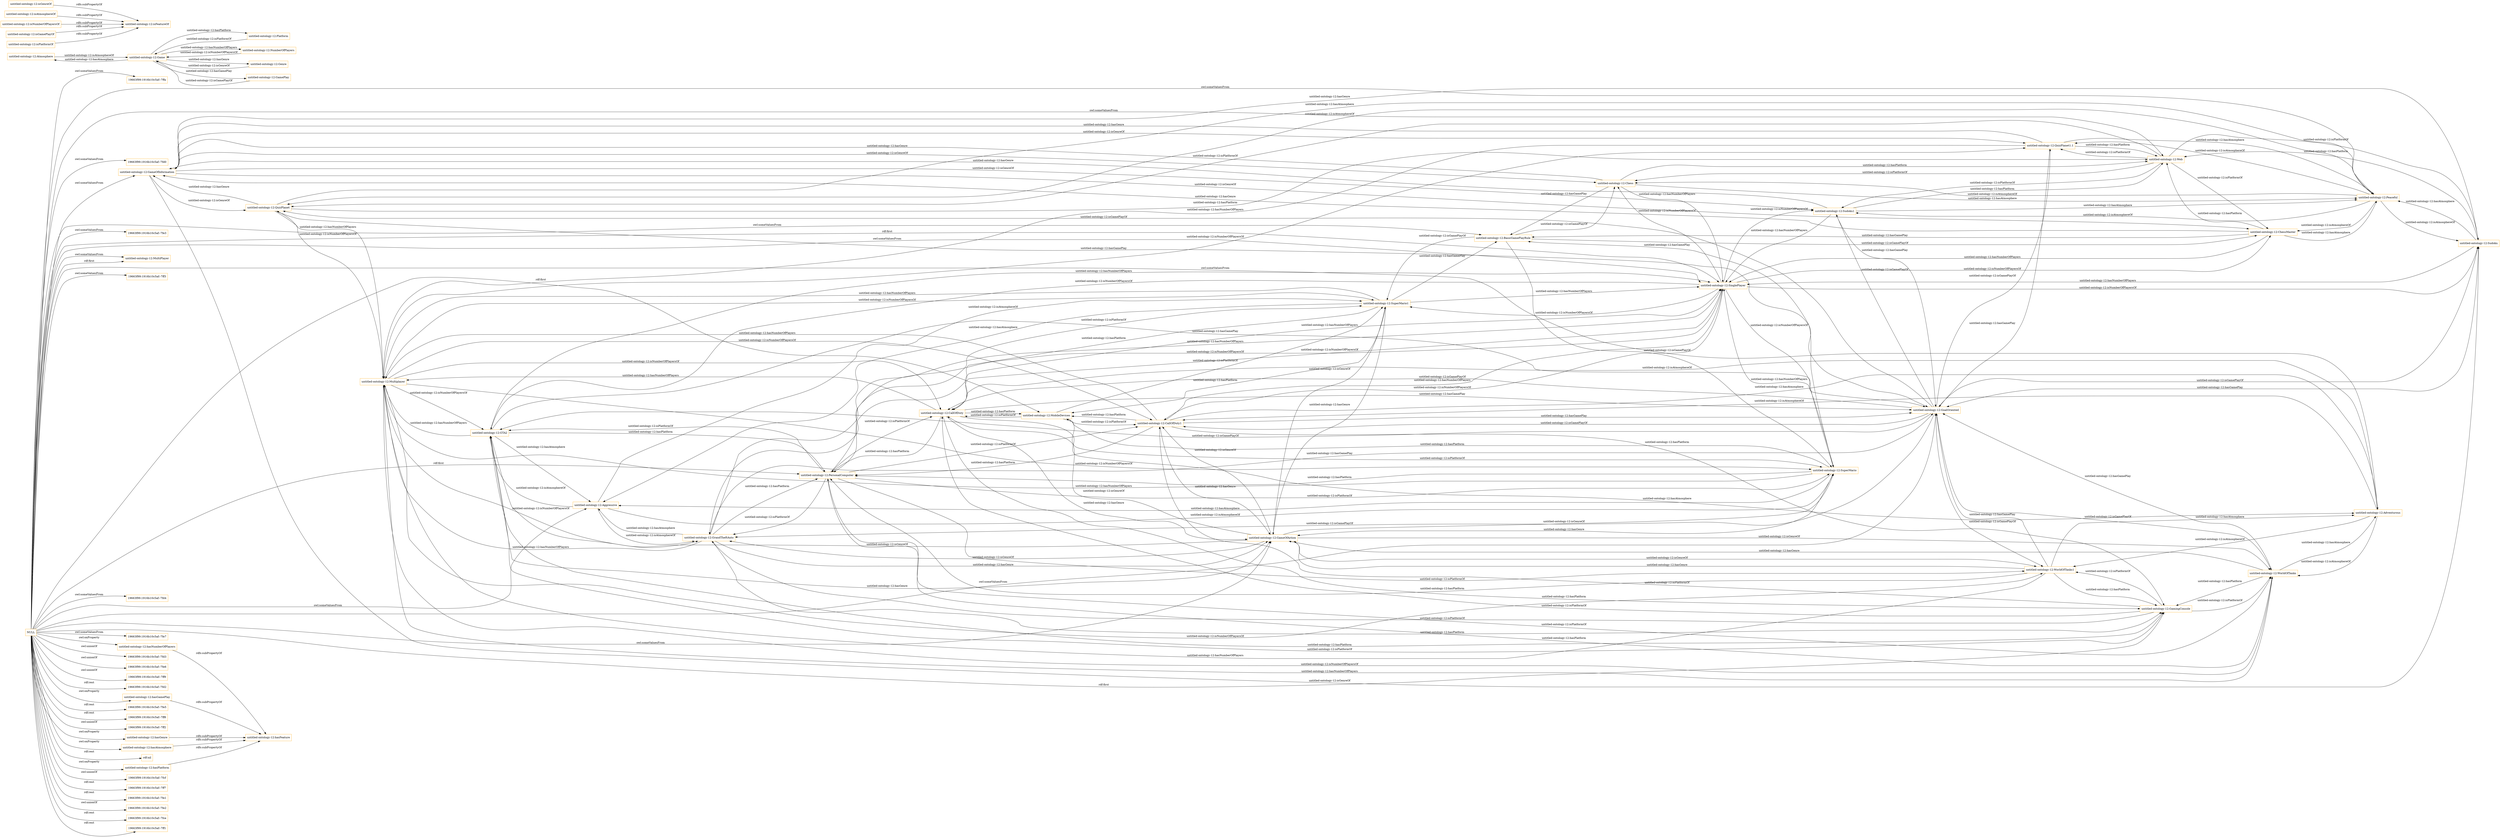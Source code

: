 digraph ar2dtool_diagram { 
rankdir=LR;
size="1501"
node [shape = rectangle, color="orange"]; "19663f99:1916b10c5af:-7ffa" "untitled-ontology-12:GameOfInformation" "untitled-ontology-12:Peaceful" "19663f99:1916b10c5af:-7fd0" "untitled-ontology-12:Atmosphere" "untitled-ontology-12:BasicGamePlayRule" "untitled-ontology-12:Platform" "untitled-ontology-12:QuizPlanet" "untitled-ontology-12:Web" "19663f99:1916b10c5af:-7fe3" "untitled-ontology-12:NumberOfPlayers" "untitled-ontology-12:MobileDevices" "untitled-ontology-12:Genre" "untitled-ontology-12:Aggressive" "untitled-ontology-12:Game" "untitled-ontology-12:GamePlay" "untitled-ontology-12:MultiPlayer" "untitled-ontology-12:CallOfDuty" "untitled-ontology-12:Sudoku" "untitled-ontology-12:Chess" "untitled-ontology-12:GoalOriented" "19663f99:1916b10c5af:-7ff3" "untitled-ontology-12:GrandTheftAuto" "untitled-ontology-12:Adventurous" "untitled-ontology-12:GamingConsole" "19663f99:1916b10c5af:-7fd4" "untitled-ontology-12:SinglePlayer" "untitled-ontology-12:GameOfAction" "untitled-ontology-12:PersonalComputer" "untitled-ontology-12:WorldOfTanks" "19663f99:1916b10c5af:-7fe7" "untitled-ontology-12:SuperMario" ; /*classes style*/
	"NULL" -> "untitled-ontology-12:hasPlatform" [ label = "owl:onProperty" ];
	"NULL" -> "untitled-ontology-12:Adventurous" [ label = "owl:someValuesFrom" ];
	"NULL" -> "19663f99:1916b10c5af:-7fd3" [ label = "owl:unionOf" ];
	"NULL" -> "19663f99:1916b10c5af:-7fe6" [ label = "owl:unionOf" ];
	"NULL" -> "untitled-ontology-12:Peaceful" [ label = "owl:someValuesFrom" ];
	"NULL" -> "19663f99:1916b10c5af:-7ff9" [ label = "owl:unionOf" ];
	"NULL" -> "untitled-ontology-12:MultiPlayer" [ label = "owl:someValuesFrom" ];
	"NULL" -> "untitled-ontology-12:Web" [ label = "owl:someValuesFrom" ];
	"NULL" -> "19663f99:1916b10c5af:-7fd2" [ label = "rdf:rest" ];
	"NULL" -> "untitled-ontology-12:MultiPlayer" [ label = "rdf:first" ];
	"NULL" -> "untitled-ontology-12:hasNumberOfPlayers" [ label = "owl:onProperty" ];
	"NULL" -> "19663f99:1916b10c5af:-7fe5" [ label = "rdf:rest" ];
	"NULL" -> "untitled-ontology-12:GameOfInformation" [ label = "owl:someValuesFrom" ];
	"NULL" -> "19663f99:1916b10c5af:-7ff8" [ label = "rdf:rest" ];
	"NULL" -> "19663f99:1916b10c5af:-7ff2" [ label = "owl:unionOf" ];
	"NULL" -> "untitled-ontology-12:Aggressive" [ label = "owl:someValuesFrom" ];
	"NULL" -> "untitled-ontology-12:MobileDevices" [ label = "rdf:first" ];
	"NULL" -> "untitled-ontology-12:BasicGamePlayRule" [ label = "owl:someValuesFrom" ];
	"NULL" -> "untitled-ontology-12:hasGamePlay" [ label = "owl:onProperty" ];
	"NULL" -> "untitled-ontology-12:hasGenre" [ label = "owl:onProperty" ];
	"NULL" -> "rdf:nil" [ label = "rdf:rest" ];
	"NULL" -> "untitled-ontology-12:SinglePlayer" [ label = "owl:someValuesFrom" ];
	"NULL" -> "untitled-ontology-12:GoalOriented" [ label = "owl:someValuesFrom" ];
	"NULL" -> "19663f99:1916b10c5af:-7fd4" [ label = "owl:someValuesFrom" ];
	"NULL" -> "untitled-ontology-12:GameOfAction" [ label = "owl:someValuesFrom" ];
	"NULL" -> "untitled-ontology-12:hasAtmosphere" [ label = "owl:onProperty" ];
	"NULL" -> "19663f99:1916b10c5af:-7fe7" [ label = "owl:someValuesFrom" ];
	"NULL" -> "untitled-ontology-12:GamingConsole" [ label = "rdf:first" ];
	"NULL" -> "19663f99:1916b10c5af:-7fcf" [ label = "owl:unionOf" ];
	"NULL" -> "19663f99:1916b10c5af:-7ff7" [ label = "rdf:rest" ];
	"NULL" -> "19663f99:1916b10c5af:-7fd0" [ label = "owl:someValuesFrom" ];
	"NULL" -> "19663f99:1916b10c5af:-7fe1" [ label = "rdf:rest" ];
	"NULL" -> "19663f99:1916b10c5af:-7fe2" [ label = "owl:unionOf" ];
	"NULL" -> "19663f99:1916b10c5af:-7ffa" [ label = "owl:someValuesFrom" ];
	"NULL" -> "19663f99:1916b10c5af:-7fce" [ label = "rdf:rest" ];
	"NULL" -> "untitled-ontology-12:PersonalComputer" [ label = "rdf:first" ];
	"NULL" -> "19663f99:1916b10c5af:-7fe3" [ label = "owl:someValuesFrom" ];
	"NULL" -> "19663f99:1916b10c5af:-7ff1" [ label = "rdf:rest" ];
	"NULL" -> "untitled-ontology-12:SinglePlayer" [ label = "rdf:first" ];
	"NULL" -> "19663f99:1916b10c5af:-7ff3" [ label = "owl:someValuesFrom" ];
	"untitled-ontology-12:Multiplayer" -> "untitled-ontology-12:SuperMario" [ label = "untitled-ontology-12:isNumberOfPlayersOf" ];
	"untitled-ontology-12:Multiplayer" -> "untitled-ontology-12:WorldOfTanks1" [ label = "untitled-ontology-12:isNumberOfPlayersOf" ];
	"untitled-ontology-12:Multiplayer" -> "untitled-ontology-12:WorldOfTanks" [ label = "untitled-ontology-12:isNumberOfPlayersOf" ];
	"untitled-ontology-12:Multiplayer" -> "untitled-ontology-12:SuperMario1" [ label = "untitled-ontology-12:isNumberOfPlayersOf" ];
	"untitled-ontology-12:Multiplayer" -> "untitled-ontology-12:QuizPlanet1.1" [ label = "untitled-ontology-12:isNumberOfPlayersOf" ];
	"untitled-ontology-12:Multiplayer" -> "untitled-ontology-12:GrandTheftAuto" [ label = "untitled-ontology-12:isNumberOfPlayersOf" ];
	"untitled-ontology-12:Multiplayer" -> "untitled-ontology-12:CallOfDuty1" [ label = "untitled-ontology-12:isNumberOfPlayersOf" ];
	"untitled-ontology-12:Multiplayer" -> "untitled-ontology-12:GTA2" [ label = "untitled-ontology-12:isNumberOfPlayersOf" ];
	"untitled-ontology-12:Multiplayer" -> "untitled-ontology-12:QuizPlanet" [ label = "untitled-ontology-12:isNumberOfPlayersOf" ];
	"untitled-ontology-12:Multiplayer" -> "untitled-ontology-12:CallOfDuty" [ label = "untitled-ontology-12:isNumberOfPlayersOf" ];
	"untitled-ontology-12:Adventurous" -> "untitled-ontology-12:WorldOfTanks1" [ label = "untitled-ontology-12:isAtmosphereOf" ];
	"untitled-ontology-12:Adventurous" -> "untitled-ontology-12:WorldOfTanks" [ label = "untitled-ontology-12:isAtmosphereOf" ];
	"untitled-ontology-12:Adventurous" -> "untitled-ontology-12:CallOfDuty1" [ label = "untitled-ontology-12:isAtmosphereOf" ];
	"untitled-ontology-12:Adventurous" -> "untitled-ontology-12:CallOfDuty" [ label = "untitled-ontology-12:isAtmosphereOf" ];
	"untitled-ontology-12:GTA2" -> "untitled-ontology-12:Multiplayer" [ label = "untitled-ontology-12:hasNumberOfPlayers" ];
	"untitled-ontology-12:GTA2" -> "untitled-ontology-12:GoalOriented" [ label = "untitled-ontology-12:hasGamePlay" ];
	"untitled-ontology-12:GTA2" -> "untitled-ontology-12:Aggressive" [ label = "untitled-ontology-12:hasAtmosphere" ];
	"untitled-ontology-12:GTA2" -> "untitled-ontology-12:PersonalComputer" [ label = "untitled-ontology-12:hasPlatform" ];
	"untitled-ontology-12:GTA2" -> "untitled-ontology-12:SinglePlayer" [ label = "untitled-ontology-12:hasNumberOfPlayers" ];
	"untitled-ontology-12:GTA2" -> "untitled-ontology-12:GamingConsole" [ label = "untitled-ontology-12:hasPlatform" ];
	"untitled-ontology-12:GTA2" -> "untitled-ontology-12:GameOfAction" [ label = "untitled-ontology-12:hasGenre" ];
	"untitled-ontology-12:Peaceful" -> "untitled-ontology-12:ChessMaster" [ label = "untitled-ontology-12:isAtmosphereOf" ];
	"untitled-ontology-12:Peaceful" -> "untitled-ontology-12:QuizPlanet1.1" [ label = "untitled-ontology-12:isAtmosphereOf" ];
	"untitled-ontology-12:Peaceful" -> "untitled-ontology-12:Chess" [ label = "untitled-ontology-12:isAtmosphereOf" ];
	"untitled-ontology-12:Peaceful" -> "untitled-ontology-12:QuizPlanet" [ label = "untitled-ontology-12:isAtmosphereOf" ];
	"untitled-ontology-12:Peaceful" -> "untitled-ontology-12:Sudoku" [ label = "untitled-ontology-12:isAtmosphereOf" ];
	"untitled-ontology-12:Peaceful" -> "untitled-ontology-12:Sudoku1" [ label = "untitled-ontology-12:isAtmosphereOf" ];
	"untitled-ontology-12:GoalOriented" -> "untitled-ontology-12:QuizPlanet" [ label = "untitled-ontology-12:isGamePlayOf" ];
	"untitled-ontology-12:GoalOriented" -> "untitled-ontology-12:Sudoku" [ label = "untitled-ontology-12:isGamePlayOf" ];
	"untitled-ontology-12:GoalOriented" -> "untitled-ontology-12:Sudoku1" [ label = "untitled-ontology-12:isGamePlayOf" ];
	"untitled-ontology-12:GoalOriented" -> "untitled-ontology-12:CallOfDuty" [ label = "untitled-ontology-12:isGamePlayOf" ];
	"untitled-ontology-12:GoalOriented" -> "untitled-ontology-12:CallOfDuty1" [ label = "untitled-ontology-12:isGamePlayOf" ];
	"untitled-ontology-12:GoalOriented" -> "untitled-ontology-12:WorldOfTanks1" [ label = "untitled-ontology-12:isGamePlayOf" ];
	"untitled-ontology-12:GoalOriented" -> "untitled-ontology-12:QuizPlanet1.1" [ label = "untitled-ontology-12:isGamePlayOf" ];
	"untitled-ontology-12:GoalOriented" -> "untitled-ontology-12:GTA2" [ label = "untitled-ontology-12:isGamePlayOf" ];
	"untitled-ontology-12:GoalOriented" -> "untitled-ontology-12:GrandTheftAuto" [ label = "untitled-ontology-12:isGamePlayOf" ];
	"untitled-ontology-12:GoalOriented" -> "untitled-ontology-12:WorldOfTanks" [ label = "untitled-ontology-12:isGamePlayOf" ];
	"untitled-ontology-12:CallOfDuty1" -> "untitled-ontology-12:Adventurous" [ label = "untitled-ontology-12:hasAtmosphere" ];
	"untitled-ontology-12:CallOfDuty1" -> "untitled-ontology-12:SinglePlayer" [ label = "untitled-ontology-12:hasNumberOfPlayers" ];
	"untitled-ontology-12:CallOfDuty1" -> "untitled-ontology-12:GameOfAction" [ label = "untitled-ontology-12:hasGenre" ];
	"untitled-ontology-12:CallOfDuty1" -> "untitled-ontology-12:GoalOriented" [ label = "untitled-ontology-12:hasGamePlay" ];
	"untitled-ontology-12:CallOfDuty1" -> "untitled-ontology-12:GamingConsole" [ label = "untitled-ontology-12:hasPlatform" ];
	"untitled-ontology-12:CallOfDuty1" -> "untitled-ontology-12:PersonalComputer" [ label = "untitled-ontology-12:hasPlatform" ];
	"untitled-ontology-12:CallOfDuty1" -> "untitled-ontology-12:Multiplayer" [ label = "untitled-ontology-12:hasNumberOfPlayers" ];
	"untitled-ontology-12:CallOfDuty1" -> "untitled-ontology-12:MobileDevices" [ label = "untitled-ontology-12:hasPlatform" ];
	"untitled-ontology-12:SinglePlayer" -> "untitled-ontology-12:SuperMario" [ label = "untitled-ontology-12:isNumberOfPlayersOf" ];
	"untitled-ontology-12:SinglePlayer" -> "untitled-ontology-12:CallOfDuty" [ label = "untitled-ontology-12:isNumberOfPlayersOf" ];
	"untitled-ontology-12:SinglePlayer" -> "untitled-ontology-12:Chess" [ label = "untitled-ontology-12:isNumberOfPlayersOf" ];
	"untitled-ontology-12:SinglePlayer" -> "untitled-ontology-12:SuperMario1" [ label = "untitled-ontology-12:isNumberOfPlayersOf" ];
	"untitled-ontology-12:SinglePlayer" -> "untitled-ontology-12:CallOfDuty1" [ label = "untitled-ontology-12:isNumberOfPlayersOf" ];
	"untitled-ontology-12:SinglePlayer" -> "untitled-ontology-12:GTA2" [ label = "untitled-ontology-12:isNumberOfPlayersOf" ];
	"untitled-ontology-12:SinglePlayer" -> "untitled-ontology-12:GrandTheftAuto" [ label = "untitled-ontology-12:isNumberOfPlayersOf" ];
	"untitled-ontology-12:SinglePlayer" -> "untitled-ontology-12:Sudoku1" [ label = "untitled-ontology-12:isNumberOfPlayersOf" ];
	"untitled-ontology-12:SinglePlayer" -> "untitled-ontology-12:ChessMaster" [ label = "untitled-ontology-12:isNumberOfPlayersOf" ];
	"untitled-ontology-12:SinglePlayer" -> "untitled-ontology-12:Sudoku" [ label = "untitled-ontology-12:isNumberOfPlayersOf" ];
	"untitled-ontology-12:QuizPlanet1.1" -> "untitled-ontology-12:Web" [ label = "untitled-ontology-12:hasPlatform" ];
	"untitled-ontology-12:QuizPlanet1.1" -> "untitled-ontology-12:Peaceful" [ label = "untitled-ontology-12:hasAtmosphere" ];
	"untitled-ontology-12:QuizPlanet1.1" -> "untitled-ontology-12:Multiplayer" [ label = "untitled-ontology-12:hasNumberOfPlayers" ];
	"untitled-ontology-12:QuizPlanet1.1" -> "untitled-ontology-12:GoalOriented" [ label = "untitled-ontology-12:hasGamePlay" ];
	"untitled-ontology-12:QuizPlanet1.1" -> "untitled-ontology-12:GameOfInformation" [ label = "untitled-ontology-12:hasGenre" ];
	"untitled-ontology-12:Aggressive" -> "untitled-ontology-12:SuperMario1" [ label = "untitled-ontology-12:isAtmosphereOf" ];
	"untitled-ontology-12:Aggressive" -> "untitled-ontology-12:SuperMario" [ label = "untitled-ontology-12:isAtmosphereOf" ];
	"untitled-ontology-12:Aggressive" -> "untitled-ontology-12:GrandTheftAuto" [ label = "untitled-ontology-12:isAtmosphereOf" ];
	"untitled-ontology-12:Aggressive" -> "untitled-ontology-12:GTA2" [ label = "untitled-ontology-12:isAtmosphereOf" ];
	"untitled-ontology-12:isGenreOf" -> "untitled-ontology-12:isFeatureOf" [ label = "rdfs:subPropertyOf" ];
	"untitled-ontology-12:Chess" -> "untitled-ontology-12:SinglePlayer" [ label = "untitled-ontology-12:hasNumberOfPlayers" ];
	"untitled-ontology-12:Chess" -> "untitled-ontology-12:Web" [ label = "untitled-ontology-12:hasPlatform" ];
	"untitled-ontology-12:Chess" -> "untitled-ontology-12:BasicGamePlayRule" [ label = "untitled-ontology-12:hasGamePlay" ];
	"untitled-ontology-12:Chess" -> "untitled-ontology-12:GameOfInformation" [ label = "untitled-ontology-12:hasGenre" ];
	"untitled-ontology-12:Chess" -> "untitled-ontology-12:Peaceful" [ label = "untitled-ontology-12:hasAtmosphere" ];
	"untitled-ontology-12:SuperMario1" -> "untitled-ontology-12:BasicGamePlayRule" [ label = "untitled-ontology-12:hasGamePlay" ];
	"untitled-ontology-12:SuperMario1" -> "untitled-ontology-12:Multiplayer" [ label = "untitled-ontology-12:hasNumberOfPlayers" ];
	"untitled-ontology-12:SuperMario1" -> "untitled-ontology-12:SinglePlayer" [ label = "untitled-ontology-12:hasNumberOfPlayers" ];
	"untitled-ontology-12:SuperMario1" -> "untitled-ontology-12:PersonalComputer" [ label = "untitled-ontology-12:hasPlatform" ];
	"untitled-ontology-12:SuperMario1" -> "untitled-ontology-12:Aggressive" [ label = "untitled-ontology-12:hasAtmosphere" ];
	"untitled-ontology-12:SuperMario1" -> "untitled-ontology-12:MobileDevices" [ label = "untitled-ontology-12:hasPlatform" ];
	"untitled-ontology-12:SuperMario1" -> "untitled-ontology-12:GameOfAction" [ label = "untitled-ontology-12:hasGenre" ];
	"untitled-ontology-12:QuizPlanet" -> "untitled-ontology-12:Multiplayer" [ label = "untitled-ontology-12:hasNumberOfPlayers" ];
	"untitled-ontology-12:QuizPlanet" -> "untitled-ontology-12:Web" [ label = "untitled-ontology-12:hasPlatform" ];
	"untitled-ontology-12:QuizPlanet" -> "untitled-ontology-12:GoalOriented" [ label = "untitled-ontology-12:hasGamePlay" ];
	"untitled-ontology-12:QuizPlanet" -> "untitled-ontology-12:GameOfInformation" [ label = "untitled-ontology-12:hasGenre" ];
	"untitled-ontology-12:QuizPlanet" -> "untitled-ontology-12:Peaceful" [ label = "untitled-ontology-12:hasAtmosphere" ];
	"untitled-ontology-12:hasPlatform" -> "untitled-ontology-12:hasFeature" [ label = "rdfs:subPropertyOf" ];
	"untitled-ontology-12:SuperMario" -> "untitled-ontology-12:GameOfAction" [ label = "untitled-ontology-12:hasGenre" ];
	"untitled-ontology-12:SuperMario" -> "untitled-ontology-12:BasicGamePlayRule" [ label = "untitled-ontology-12:hasGamePlay" ];
	"untitled-ontology-12:SuperMario" -> "untitled-ontology-12:SinglePlayer" [ label = "untitled-ontology-12:hasNumberOfPlayers" ];
	"untitled-ontology-12:SuperMario" -> "untitled-ontology-12:Multiplayer" [ label = "untitled-ontology-12:hasNumberOfPlayers" ];
	"untitled-ontology-12:SuperMario" -> "untitled-ontology-12:MobileDevices" [ label = "untitled-ontology-12:hasPlatform" ];
	"untitled-ontology-12:SuperMario" -> "untitled-ontology-12:PersonalComputer" [ label = "untitled-ontology-12:hasPlatform" ];
	"untitled-ontology-12:SuperMario" -> "untitled-ontology-12:Aggressive" [ label = "untitled-ontology-12:hasAtmosphere" ];
	"untitled-ontology-12:Sudoku1" -> "untitled-ontology-12:Web" [ label = "untitled-ontology-12:hasPlatform" ];
	"untitled-ontology-12:Sudoku1" -> "untitled-ontology-12:SinglePlayer" [ label = "untitled-ontology-12:hasNumberOfPlayers" ];
	"untitled-ontology-12:Sudoku1" -> "untitled-ontology-12:Peaceful" [ label = "untitled-ontology-12:hasAtmosphere" ];
	"untitled-ontology-12:Sudoku1" -> "untitled-ontology-12:GoalOriented" [ label = "untitled-ontology-12:hasGamePlay" ];
	"untitled-ontology-12:Sudoku1" -> "untitled-ontology-12:GameOfInformation" [ label = "untitled-ontology-12:hasGenre" ];
	"untitled-ontology-12:MobileDevices" -> "untitled-ontology-12:SuperMario1" [ label = "untitled-ontology-12:isPlatformOf" ];
	"untitled-ontology-12:MobileDevices" -> "untitled-ontology-12:SuperMario" [ label = "untitled-ontology-12:isPlatformOf" ];
	"untitled-ontology-12:MobileDevices" -> "untitled-ontology-12:CallOfDuty1" [ label = "untitled-ontology-12:isPlatformOf" ];
	"untitled-ontology-12:MobileDevices" -> "untitled-ontology-12:CallOfDuty" [ label = "untitled-ontology-12:isPlatformOf" ];
	"untitled-ontology-12:GameOfAction" -> "untitled-ontology-12:GTA2" [ label = "untitled-ontology-12:isGenreOf" ];
	"untitled-ontology-12:GameOfAction" -> "untitled-ontology-12:CallOfDuty" [ label = "untitled-ontology-12:isGenreOf" ];
	"untitled-ontology-12:GameOfAction" -> "untitled-ontology-12:SuperMario1" [ label = "untitled-ontology-12:isGenreOf" ];
	"untitled-ontology-12:GameOfAction" -> "untitled-ontology-12:CallOfDuty1" [ label = "untitled-ontology-12:isGenreOf" ];
	"untitled-ontology-12:GameOfAction" -> "untitled-ontology-12:WorldOfTanks" [ label = "untitled-ontology-12:isGenreOf" ];
	"untitled-ontology-12:GameOfAction" -> "untitled-ontology-12:SuperMario" [ label = "untitled-ontology-12:isGenreOf" ];
	"untitled-ontology-12:GameOfAction" -> "untitled-ontology-12:WorldOfTanks1" [ label = "untitled-ontology-12:isGenreOf" ];
	"untitled-ontology-12:GameOfAction" -> "untitled-ontology-12:GrandTheftAuto" [ label = "untitled-ontology-12:isGenreOf" ];
	"untitled-ontology-12:isAtmosphereOf" -> "untitled-ontology-12:isFeatureOf" [ label = "rdfs:subPropertyOf" ];
	"untitled-ontology-12:ChessMaster" -> "untitled-ontology-12:Web" [ label = "untitled-ontology-12:hasPlatform" ];
	"untitled-ontology-12:ChessMaster" -> "untitled-ontology-12:SinglePlayer" [ label = "untitled-ontology-12:hasNumberOfPlayers" ];
	"untitled-ontology-12:ChessMaster" -> "untitled-ontology-12:Peaceful" [ label = "untitled-ontology-12:hasAtmosphere" ];
	"untitled-ontology-12:ChessMaster" -> "untitled-ontology-12:GameOfInformation" [ label = "untitled-ontology-12:hasGenre" ];
	"untitled-ontology-12:ChessMaster" -> "untitled-ontology-12:BasicGamePlayRule" [ label = "untitled-ontology-12:hasGamePlay" ];
	"untitled-ontology-12:CallOfDuty" -> "untitled-ontology-12:GamingConsole" [ label = "untitled-ontology-12:hasPlatform" ];
	"untitled-ontology-12:CallOfDuty" -> "untitled-ontology-12:SinglePlayer" [ label = "untitled-ontology-12:hasNumberOfPlayers" ];
	"untitled-ontology-12:CallOfDuty" -> "untitled-ontology-12:Multiplayer" [ label = "untitled-ontology-12:hasNumberOfPlayers" ];
	"untitled-ontology-12:CallOfDuty" -> "untitled-ontology-12:Adventurous" [ label = "untitled-ontology-12:hasAtmosphere" ];
	"untitled-ontology-12:CallOfDuty" -> "untitled-ontology-12:PersonalComputer" [ label = "untitled-ontology-12:hasPlatform" ];
	"untitled-ontology-12:CallOfDuty" -> "untitled-ontology-12:GameOfAction" [ label = "untitled-ontology-12:hasGenre" ];
	"untitled-ontology-12:CallOfDuty" -> "untitled-ontology-12:GoalOriented" [ label = "untitled-ontology-12:hasGamePlay" ];
	"untitled-ontology-12:CallOfDuty" -> "untitled-ontology-12:MobileDevices" [ label = "untitled-ontology-12:hasPlatform" ];
	"untitled-ontology-12:hasNumberOfPlayers" -> "untitled-ontology-12:hasFeature" [ label = "rdfs:subPropertyOf" ];
	"untitled-ontology-12:Sudoku" -> "untitled-ontology-12:Web" [ label = "untitled-ontology-12:hasPlatform" ];
	"untitled-ontology-12:Sudoku" -> "untitled-ontology-12:GoalOriented" [ label = "untitled-ontology-12:hasGamePlay" ];
	"untitled-ontology-12:Sudoku" -> "untitled-ontology-12:SinglePlayer" [ label = "untitled-ontology-12:hasNumberOfPlayers" ];
	"untitled-ontology-12:Sudoku" -> "untitled-ontology-12:Peaceful" [ label = "untitled-ontology-12:hasAtmosphere" ];
	"untitled-ontology-12:Sudoku" -> "untitled-ontology-12:GameOfInformation" [ label = "untitled-ontology-12:hasGenre" ];
	"untitled-ontology-12:hasGenre" -> "untitled-ontology-12:hasFeature" [ label = "rdfs:subPropertyOf" ];
	"untitled-ontology-12:WorldOfTanks" -> "untitled-ontology-12:Multiplayer" [ label = "untitled-ontology-12:hasNumberOfPlayers" ];
	"untitled-ontology-12:WorldOfTanks" -> "untitled-ontology-12:GoalOriented" [ label = "untitled-ontology-12:hasGamePlay" ];
	"untitled-ontology-12:WorldOfTanks" -> "untitled-ontology-12:PersonalComputer" [ label = "untitled-ontology-12:hasPlatform" ];
	"untitled-ontology-12:WorldOfTanks" -> "untitled-ontology-12:Adventurous" [ label = "untitled-ontology-12:hasAtmosphere" ];
	"untitled-ontology-12:WorldOfTanks" -> "untitled-ontology-12:GameOfAction" [ label = "untitled-ontology-12:hasGenre" ];
	"untitled-ontology-12:WorldOfTanks" -> "untitled-ontology-12:GamingConsole" [ label = "untitled-ontology-12:hasPlatform" ];
	"untitled-ontology-12:GrandTheftAuto" -> "untitled-ontology-12:GameOfAction" [ label = "untitled-ontology-12:hasGenre" ];
	"untitled-ontology-12:GrandTheftAuto" -> "untitled-ontology-12:GoalOriented" [ label = "untitled-ontology-12:hasGamePlay" ];
	"untitled-ontology-12:GrandTheftAuto" -> "untitled-ontology-12:GamingConsole" [ label = "untitled-ontology-12:hasPlatform" ];
	"untitled-ontology-12:GrandTheftAuto" -> "untitled-ontology-12:Multiplayer" [ label = "untitled-ontology-12:hasNumberOfPlayers" ];
	"untitled-ontology-12:GrandTheftAuto" -> "untitled-ontology-12:PersonalComputer" [ label = "untitled-ontology-12:hasPlatform" ];
	"untitled-ontology-12:GrandTheftAuto" -> "untitled-ontology-12:SinglePlayer" [ label = "untitled-ontology-12:hasNumberOfPlayers" ];
	"untitled-ontology-12:GrandTheftAuto" -> "untitled-ontology-12:Aggressive" [ label = "untitled-ontology-12:hasAtmosphere" ];
	"untitled-ontology-12:hasAtmosphere" -> "untitled-ontology-12:hasFeature" [ label = "rdfs:subPropertyOf" ];
	"untitled-ontology-12:isNumberOfPlayersOf" -> "untitled-ontology-12:isFeatureOf" [ label = "rdfs:subPropertyOf" ];
	"untitled-ontology-12:Web" -> "untitled-ontology-12:ChessMaster" [ label = "untitled-ontology-12:isPlatformOf" ];
	"untitled-ontology-12:Web" -> "untitled-ontology-12:Sudoku1" [ label = "untitled-ontology-12:isPlatformOf" ];
	"untitled-ontology-12:Web" -> "untitled-ontology-12:Sudoku" [ label = "untitled-ontology-12:isPlatformOf" ];
	"untitled-ontology-12:Web" -> "untitled-ontology-12:QuizPlanet" [ label = "untitled-ontology-12:isPlatformOf" ];
	"untitled-ontology-12:Web" -> "untitled-ontology-12:Chess" [ label = "untitled-ontology-12:isPlatformOf" ];
	"untitled-ontology-12:Web" -> "untitled-ontology-12:QuizPlanet1.1" [ label = "untitled-ontology-12:isPlatformOf" ];
	"untitled-ontology-12:isGamePlayOf" -> "untitled-ontology-12:isFeatureOf" [ label = "rdfs:subPropertyOf" ];
	"untitled-ontology-12:PersonalComputer" -> "untitled-ontology-12:WorldOfTanks" [ label = "untitled-ontology-12:isPlatformOf" ];
	"untitled-ontology-12:PersonalComputer" -> "untitled-ontology-12:GTA2" [ label = "untitled-ontology-12:isPlatformOf" ];
	"untitled-ontology-12:PersonalComputer" -> "untitled-ontology-12:GrandTheftAuto" [ label = "untitled-ontology-12:isPlatformOf" ];
	"untitled-ontology-12:PersonalComputer" -> "untitled-ontology-12:CallOfDuty1" [ label = "untitled-ontology-12:isPlatformOf" ];
	"untitled-ontology-12:PersonalComputer" -> "untitled-ontology-12:WorldOfTanks1" [ label = "untitled-ontology-12:isPlatformOf" ];
	"untitled-ontology-12:PersonalComputer" -> "untitled-ontology-12:SuperMario1" [ label = "untitled-ontology-12:isPlatformOf" ];
	"untitled-ontology-12:PersonalComputer" -> "untitled-ontology-12:CallOfDuty" [ label = "untitled-ontology-12:isPlatformOf" ];
	"untitled-ontology-12:PersonalComputer" -> "untitled-ontology-12:SuperMario" [ label = "untitled-ontology-12:isPlatformOf" ];
	"untitled-ontology-12:GamingConsole" -> "untitled-ontology-12:GTA2" [ label = "untitled-ontology-12:isPlatformOf" ];
	"untitled-ontology-12:GamingConsole" -> "untitled-ontology-12:CallOfDuty1" [ label = "untitled-ontology-12:isPlatformOf" ];
	"untitled-ontology-12:GamingConsole" -> "untitled-ontology-12:GrandTheftAuto" [ label = "untitled-ontology-12:isPlatformOf" ];
	"untitled-ontology-12:GamingConsole" -> "untitled-ontology-12:CallOfDuty" [ label = "untitled-ontology-12:isPlatformOf" ];
	"untitled-ontology-12:GamingConsole" -> "untitled-ontology-12:WorldOfTanks1" [ label = "untitled-ontology-12:isPlatformOf" ];
	"untitled-ontology-12:GamingConsole" -> "untitled-ontology-12:WorldOfTanks" [ label = "untitled-ontology-12:isPlatformOf" ];
	"untitled-ontology-12:isPlatformOf" -> "untitled-ontology-12:isFeatureOf" [ label = "rdfs:subPropertyOf" ];
	"untitled-ontology-12:GameOfInformation" -> "untitled-ontology-12:Sudoku1" [ label = "untitled-ontology-12:isGenreOf" ];
	"untitled-ontology-12:GameOfInformation" -> "untitled-ontology-12:Chess" [ label = "untitled-ontology-12:isGenreOf" ];
	"untitled-ontology-12:GameOfInformation" -> "untitled-ontology-12:ChessMaster" [ label = "untitled-ontology-12:isGenreOf" ];
	"untitled-ontology-12:GameOfInformation" -> "untitled-ontology-12:Sudoku" [ label = "untitled-ontology-12:isGenreOf" ];
	"untitled-ontology-12:GameOfInformation" -> "untitled-ontology-12:QuizPlanet" [ label = "untitled-ontology-12:isGenreOf" ];
	"untitled-ontology-12:GameOfInformation" -> "untitled-ontology-12:QuizPlanet1.1" [ label = "untitled-ontology-12:isGenreOf" ];
	"untitled-ontology-12:WorldOfTanks1" -> "untitled-ontology-12:PersonalComputer" [ label = "untitled-ontology-12:hasPlatform" ];
	"untitled-ontology-12:WorldOfTanks1" -> "untitled-ontology-12:GameOfAction" [ label = "untitled-ontology-12:hasGenre" ];
	"untitled-ontology-12:WorldOfTanks1" -> "untitled-ontology-12:GoalOriented" [ label = "untitled-ontology-12:hasGamePlay" ];
	"untitled-ontology-12:WorldOfTanks1" -> "untitled-ontology-12:GamingConsole" [ label = "untitled-ontology-12:hasPlatform" ];
	"untitled-ontology-12:WorldOfTanks1" -> "untitled-ontology-12:Multiplayer" [ label = "untitled-ontology-12:hasNumberOfPlayers" ];
	"untitled-ontology-12:WorldOfTanks1" -> "untitled-ontology-12:Adventurous" [ label = "untitled-ontology-12:hasAtmosphere" ];
	"untitled-ontology-12:hasGamePlay" -> "untitled-ontology-12:hasFeature" [ label = "rdfs:subPropertyOf" ];
	"untitled-ontology-12:BasicGamePlayRule" -> "untitled-ontology-12:SuperMario1" [ label = "untitled-ontology-12:isGamePlayOf" ];
	"untitled-ontology-12:BasicGamePlayRule" -> "untitled-ontology-12:SuperMario" [ label = "untitled-ontology-12:isGamePlayOf" ];
	"untitled-ontology-12:BasicGamePlayRule" -> "untitled-ontology-12:ChessMaster" [ label = "untitled-ontology-12:isGamePlayOf" ];
	"untitled-ontology-12:BasicGamePlayRule" -> "untitled-ontology-12:Chess" [ label = "untitled-ontology-12:isGamePlayOf" ];
	"untitled-ontology-12:NumberOfPlayers" -> "untitled-ontology-12:Game" [ label = "untitled-ontology-12:isNumberOfPlayersOf" ];
	"untitled-ontology-12:Game" -> "untitled-ontology-12:GamePlay" [ label = "untitled-ontology-12:hasGamePlay" ];
	"untitled-ontology-12:Game" -> "untitled-ontology-12:Genre" [ label = "untitled-ontology-12:hasGenre" ];
	"untitled-ontology-12:Game" -> "untitled-ontology-12:NumberOfPlayers" [ label = "untitled-ontology-12:hasNumberOfPlayers" ];
	"untitled-ontology-12:Game" -> "untitled-ontology-12:Platform" [ label = "untitled-ontology-12:hasPlatform" ];
	"untitled-ontology-12:Game" -> "untitled-ontology-12:Atmosphere" [ label = "untitled-ontology-12:hasAtmosphere" ];
	"untitled-ontology-12:Genre" -> "untitled-ontology-12:Game" [ label = "untitled-ontology-12:isGenreOf" ];
	"untitled-ontology-12:Atmosphere" -> "untitled-ontology-12:Game" [ label = "untitled-ontology-12:isAtmosphereOf" ];
	"untitled-ontology-12:Platform" -> "untitled-ontology-12:Game" [ label = "untitled-ontology-12:isPlatformOf" ];
	"untitled-ontology-12:GamePlay" -> "untitled-ontology-12:Game" [ label = "untitled-ontology-12:isGamePlayOf" ];

}
